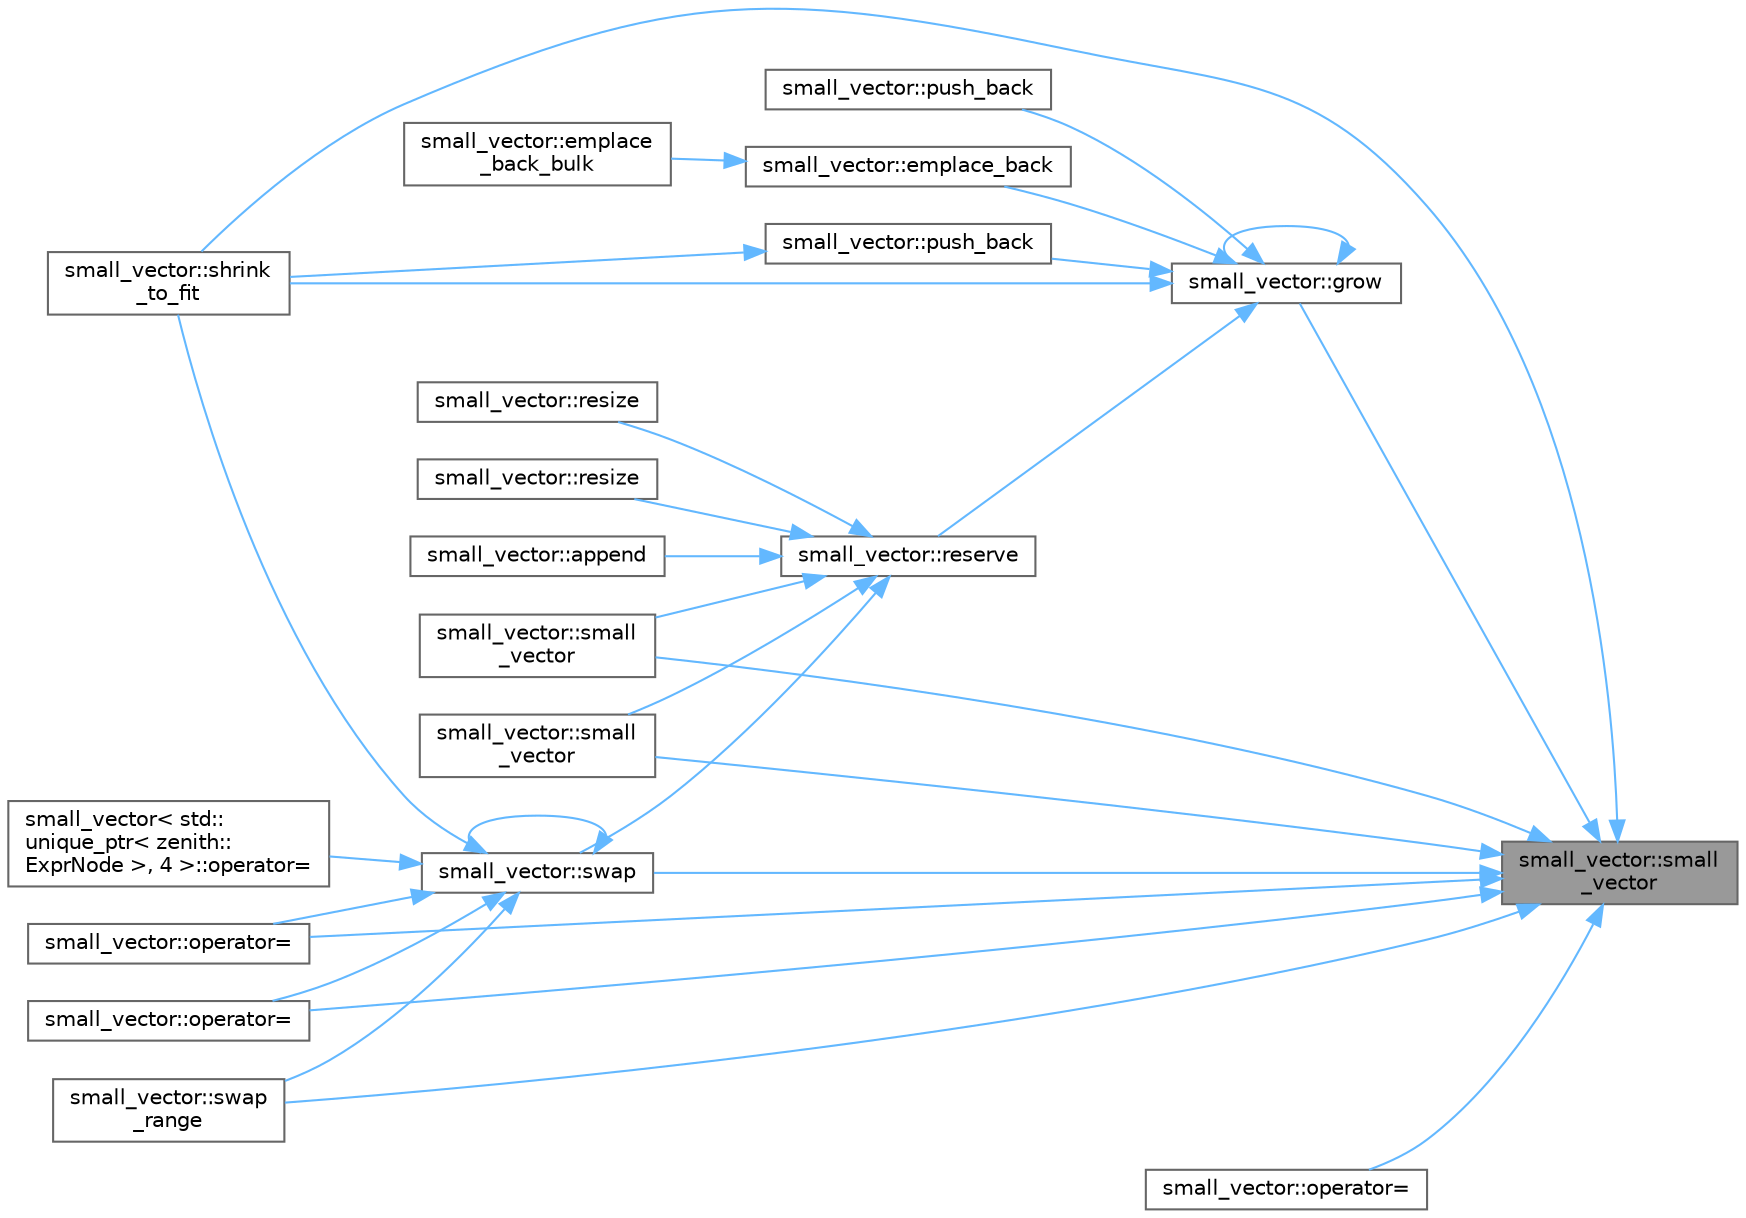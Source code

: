 digraph "small_vector::small_vector"
{
 // LATEX_PDF_SIZE
  bgcolor="transparent";
  edge [fontname=Helvetica,fontsize=10,labelfontname=Helvetica,labelfontsize=10];
  node [fontname=Helvetica,fontsize=10,shape=box,height=0.2,width=0.4];
  rankdir="RL";
  Node1 [id="Node000001",label="small_vector::small\l_vector",height=0.2,width=0.4,color="gray40", fillcolor="grey60", style="filled", fontcolor="black",tooltip=" "];
  Node1 -> Node2 [id="edge1_Node000001_Node000002",dir="back",color="steelblue1",style="solid",tooltip=" "];
  Node2 [id="Node000002",label="small_vector::grow",height=0.2,width=0.4,color="grey40", fillcolor="white", style="filled",URL="$classsmall__vector.html#a82e4f6c771806b197b681e297ff2bb28",tooltip=" "];
  Node2 -> Node3 [id="edge2_Node000002_Node000003",dir="back",color="steelblue1",style="solid",tooltip=" "];
  Node3 [id="Node000003",label="small_vector::emplace_back",height=0.2,width=0.4,color="grey40", fillcolor="white", style="filled",URL="$classsmall__vector.html#a5709ce4f87333679849b731396e9e145",tooltip=" "];
  Node3 -> Node4 [id="edge3_Node000003_Node000004",dir="back",color="steelblue1",style="solid",tooltip=" "];
  Node4 [id="Node000004",label="small_vector::emplace\l_back_bulk",height=0.2,width=0.4,color="grey40", fillcolor="white", style="filled",URL="$classsmall__vector.html#a3ad6e90b05d115d97ca1e11a404ffb61",tooltip=" "];
  Node2 -> Node2 [id="edge4_Node000002_Node000002",dir="back",color="steelblue1",style="solid",tooltip=" "];
  Node2 -> Node5 [id="edge5_Node000002_Node000005",dir="back",color="steelblue1",style="solid",tooltip=" "];
  Node5 [id="Node000005",label="small_vector::push_back",height=0.2,width=0.4,color="grey40", fillcolor="white", style="filled",URL="$classsmall__vector.html#a5bfa6ee0b29692e1e329073935d89ceb",tooltip=" "];
  Node5 -> Node6 [id="edge6_Node000005_Node000006",dir="back",color="steelblue1",style="solid",tooltip=" "];
  Node6 [id="Node000006",label="small_vector::shrink\l_to_fit",height=0.2,width=0.4,color="grey40", fillcolor="white", style="filled",URL="$classsmall__vector.html#a97438f834550848f2c3ad681caa3d71b",tooltip=" "];
  Node2 -> Node7 [id="edge7_Node000002_Node000007",dir="back",color="steelblue1",style="solid",tooltip=" "];
  Node7 [id="Node000007",label="small_vector::push_back",height=0.2,width=0.4,color="grey40", fillcolor="white", style="filled",URL="$classsmall__vector.html#a05b47183ba0395d47be365040801a8e5",tooltip=" "];
  Node2 -> Node8 [id="edge8_Node000002_Node000008",dir="back",color="steelblue1",style="solid",tooltip=" "];
  Node8 [id="Node000008",label="small_vector::reserve",height=0.2,width=0.4,color="grey40", fillcolor="white", style="filled",URL="$classsmall__vector.html#a0a6036d6c44560c6356c479f394981ba",tooltip=" "];
  Node8 -> Node9 [id="edge9_Node000008_Node000009",dir="back",color="steelblue1",style="solid",tooltip=" "];
  Node9 [id="Node000009",label="small_vector::append",height=0.2,width=0.4,color="grey40", fillcolor="white", style="filled",URL="$classsmall__vector.html#a1977e7777e6051b96c75ab1b4fcf404b",tooltip=" "];
  Node8 -> Node10 [id="edge10_Node000008_Node000010",dir="back",color="steelblue1",style="solid",tooltip=" "];
  Node10 [id="Node000010",label="small_vector::resize",height=0.2,width=0.4,color="grey40", fillcolor="white", style="filled",URL="$classsmall__vector.html#afc95643943baed8e709beb7a023c11ed",tooltip=" "];
  Node8 -> Node11 [id="edge11_Node000008_Node000011",dir="back",color="steelblue1",style="solid",tooltip=" "];
  Node11 [id="Node000011",label="small_vector::resize",height=0.2,width=0.4,color="grey40", fillcolor="white", style="filled",URL="$classsmall__vector.html#a5fcec0efcaff6cfd0868849b0e9b4ecd",tooltip=" "];
  Node8 -> Node12 [id="edge12_Node000008_Node000012",dir="back",color="steelblue1",style="solid",tooltip=" "];
  Node12 [id="Node000012",label="small_vector::small\l_vector",height=0.2,width=0.4,color="grey40", fillcolor="white", style="filled",URL="$classsmall__vector.html#aa1ab9a39ca5d13cad650fe6c0d8183e4",tooltip=" "];
  Node8 -> Node13 [id="edge13_Node000008_Node000013",dir="back",color="steelblue1",style="solid",tooltip=" "];
  Node13 [id="Node000013",label="small_vector::small\l_vector",height=0.2,width=0.4,color="grey40", fillcolor="white", style="filled",URL="$classsmall__vector.html#aa6f8e26f8ebf07796701ba1a960826be",tooltip=" "];
  Node8 -> Node14 [id="edge14_Node000008_Node000014",dir="back",color="steelblue1",style="solid",tooltip=" "];
  Node14 [id="Node000014",label="small_vector::swap",height=0.2,width=0.4,color="grey40", fillcolor="white", style="filled",URL="$classsmall__vector.html#abac57c666aa874e728b950816433fb27",tooltip=" "];
  Node14 -> Node15 [id="edge15_Node000014_Node000015",dir="back",color="steelblue1",style="solid",tooltip=" "];
  Node15 [id="Node000015",label="small_vector::operator=",height=0.2,width=0.4,color="grey40", fillcolor="white", style="filled",URL="$classsmall__vector.html#ab14fe4a9e2324297a0ef76d197c240ed",tooltip=" "];
  Node14 -> Node16 [id="edge16_Node000014_Node000016",dir="back",color="steelblue1",style="solid",tooltip=" "];
  Node16 [id="Node000016",label="small_vector::operator=",height=0.2,width=0.4,color="grey40", fillcolor="white", style="filled",URL="$classsmall__vector.html#a703ddbf83854d543ac4b8acfcc43a4f2",tooltip=" "];
  Node14 -> Node17 [id="edge17_Node000014_Node000017",dir="back",color="steelblue1",style="solid",tooltip=" "];
  Node17 [id="Node000017",label="small_vector\< std::\lunique_ptr\< zenith::\lExprNode \>, 4 \>::operator=",height=0.2,width=0.4,color="grey40", fillcolor="white", style="filled",URL="$classsmall__vector.html#acb5d2e2501999d0ac855541dff75b4af",tooltip=" "];
  Node14 -> Node6 [id="edge18_Node000014_Node000006",dir="back",color="steelblue1",style="solid",tooltip=" "];
  Node14 -> Node14 [id="edge19_Node000014_Node000014",dir="back",color="steelblue1",style="solid",tooltip=" "];
  Node14 -> Node18 [id="edge20_Node000014_Node000018",dir="back",color="steelblue1",style="solid",tooltip=" "];
  Node18 [id="Node000018",label="small_vector::swap\l_range",height=0.2,width=0.4,color="grey40", fillcolor="white", style="filled",URL="$classsmall__vector.html#adbc660fe47a81f7e7f6d9499d0ff31b9",tooltip=" "];
  Node2 -> Node6 [id="edge21_Node000002_Node000006",dir="back",color="steelblue1",style="solid",tooltip=" "];
  Node1 -> Node15 [id="edge22_Node000001_Node000015",dir="back",color="steelblue1",style="solid",tooltip=" "];
  Node1 -> Node16 [id="edge23_Node000001_Node000016",dir="back",color="steelblue1",style="solid",tooltip=" "];
  Node1 -> Node19 [id="edge24_Node000001_Node000019",dir="back",color="steelblue1",style="solid",tooltip=" "];
  Node19 [id="Node000019",label="small_vector::operator=",height=0.2,width=0.4,color="grey40", fillcolor="white", style="filled",URL="$classsmall__vector.html#ae2380196050be237d17cb23da1b1e411",tooltip=" "];
  Node1 -> Node6 [id="edge25_Node000001_Node000006",dir="back",color="steelblue1",style="solid",tooltip=" "];
  Node1 -> Node12 [id="edge26_Node000001_Node000012",dir="back",color="steelblue1",style="solid",tooltip=" "];
  Node1 -> Node13 [id="edge27_Node000001_Node000013",dir="back",color="steelblue1",style="solid",tooltip=" "];
  Node1 -> Node14 [id="edge28_Node000001_Node000014",dir="back",color="steelblue1",style="solid",tooltip=" "];
  Node1 -> Node18 [id="edge29_Node000001_Node000018",dir="back",color="steelblue1",style="solid",tooltip=" "];
}
